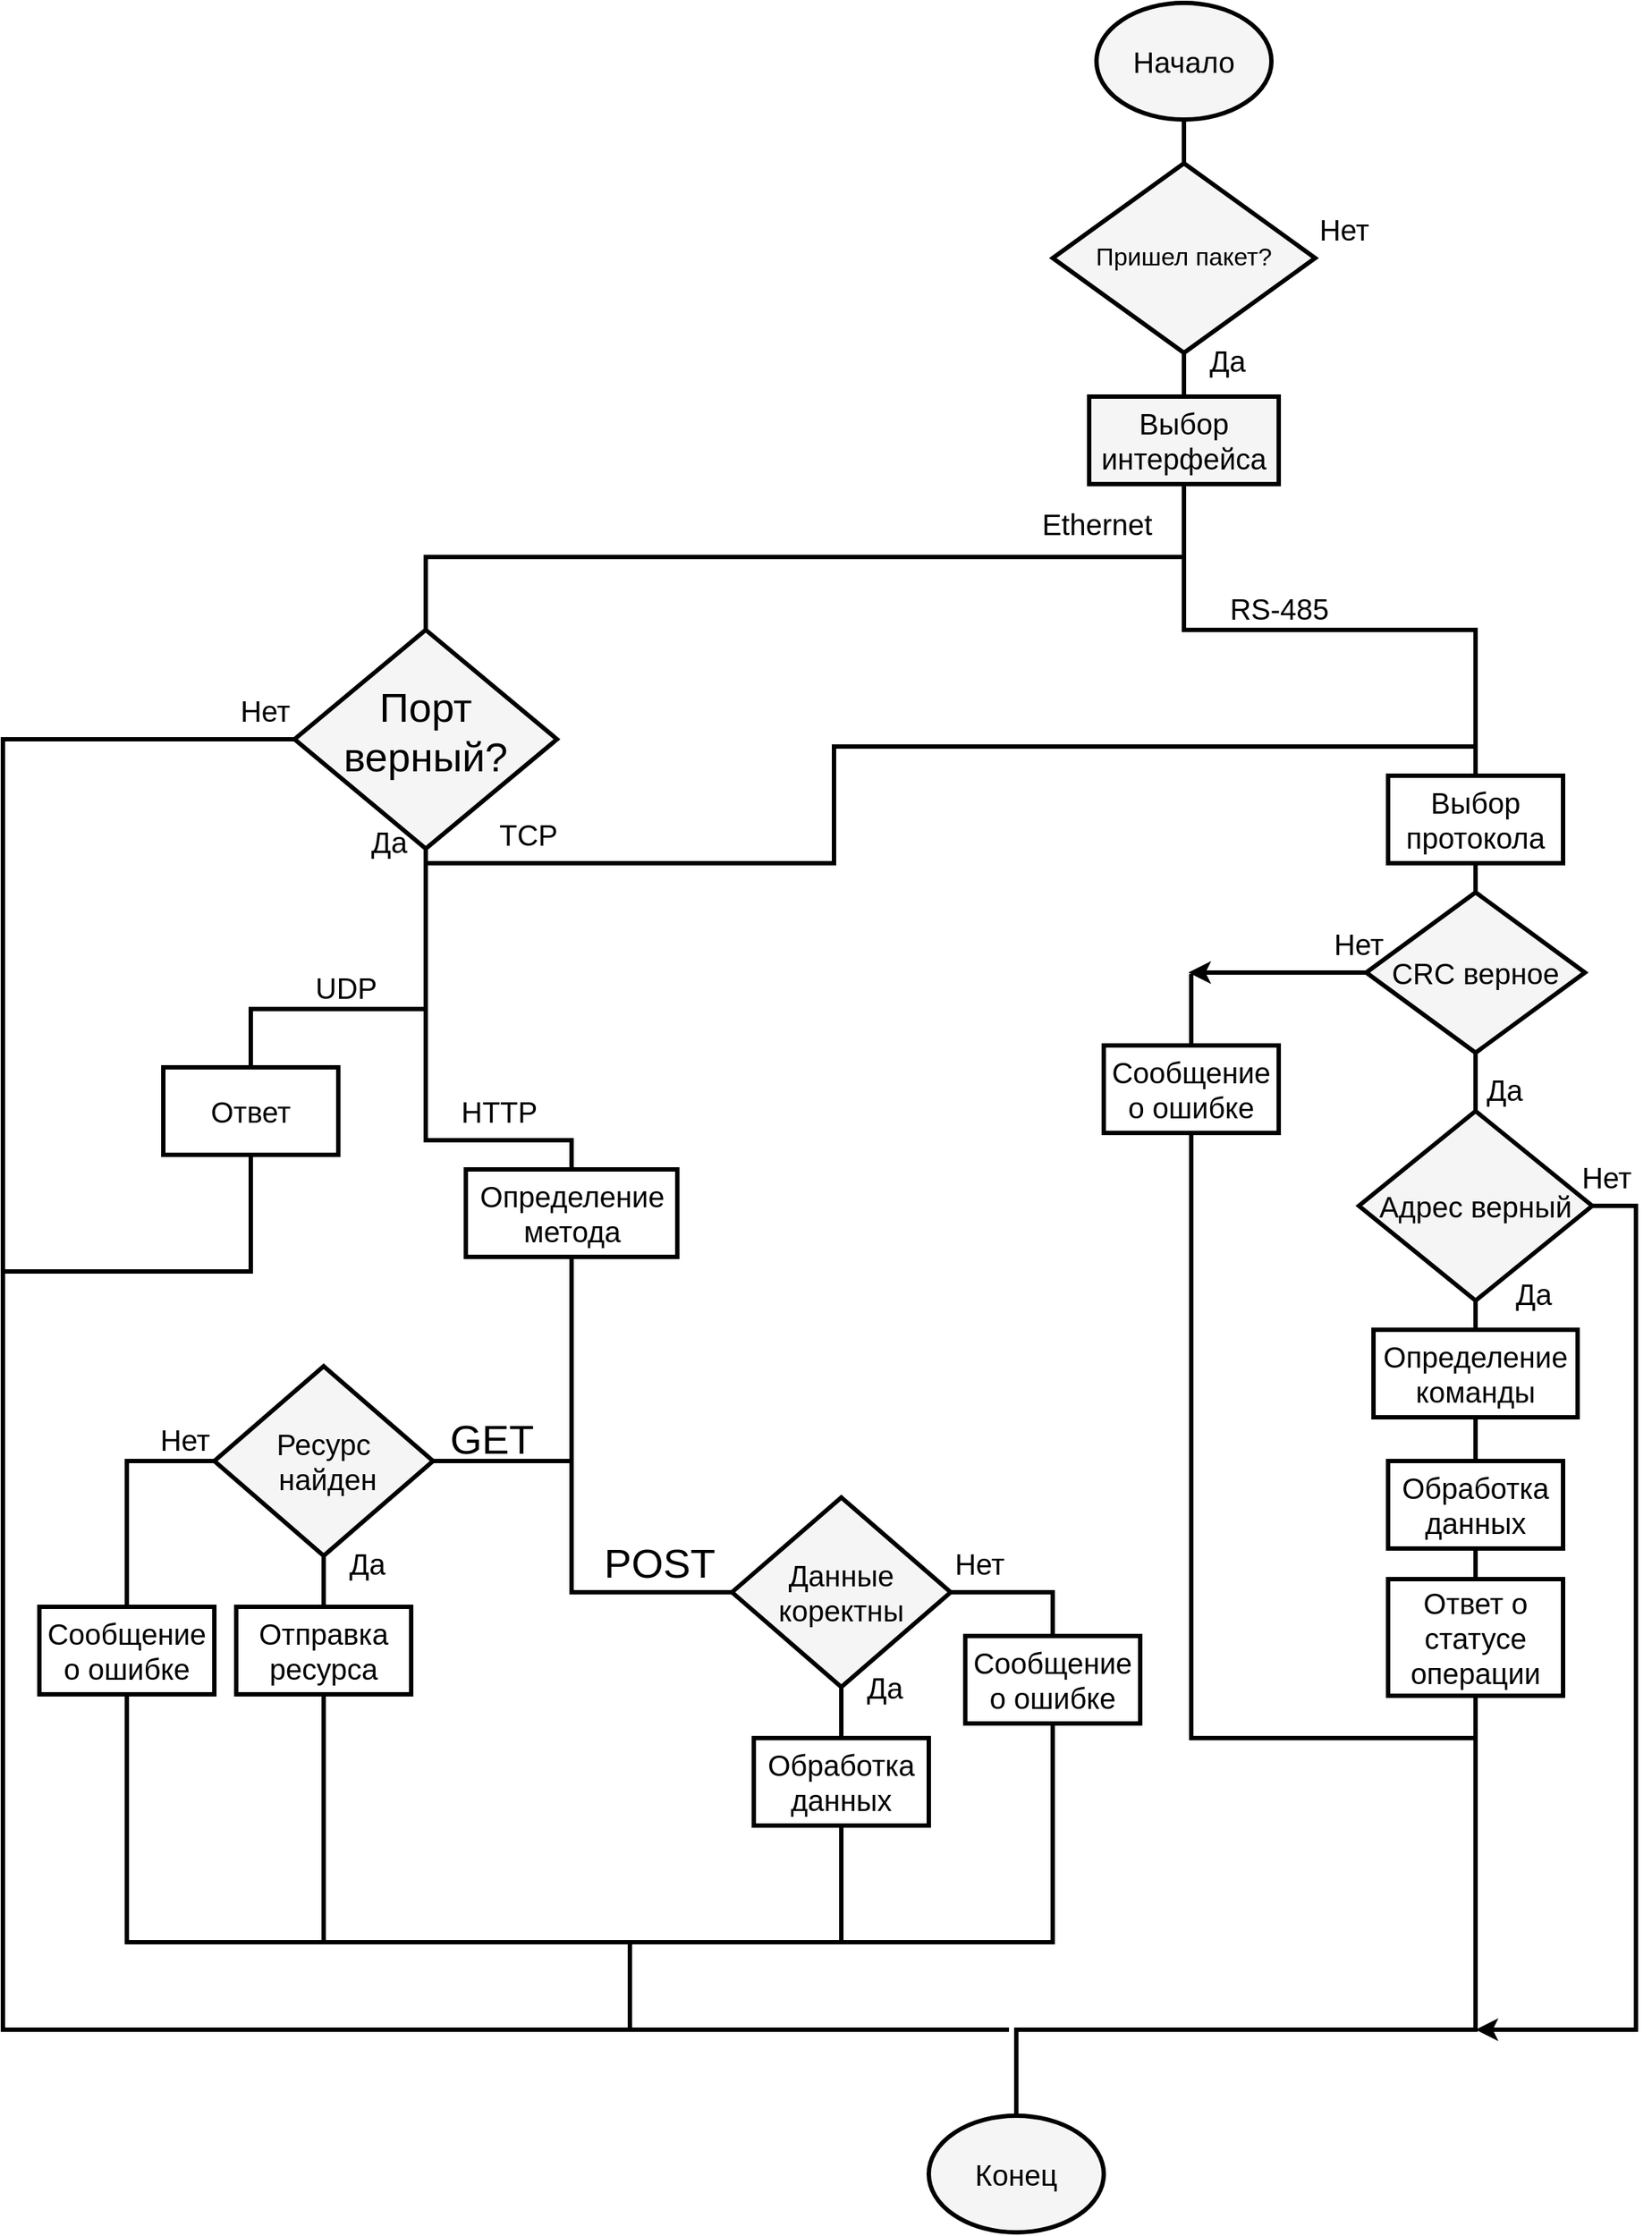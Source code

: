 <mxfile>
    <diagram id="HIzjBaC0xF_liW3ieUTu" name="Page-1">
        <mxGraphModel dx="2587" dy="2204" grid="1" gridSize="10" guides="1" tooltips="1" connect="1" arrows="1" fold="1" page="1" pageScale="1" pageWidth="850" pageHeight="1100" math="0" shadow="0">
            <root>
                <mxCell id="0"/>
                <mxCell id="1" parent="0"/>
                <mxCell id="12" value="Да" style="text;html=1;strokeColor=none;fillColor=none;align=center;verticalAlign=middle;whiteSpace=wrap;rounded=0;strokeWidth=3;fontFamily=Helvetica;fontSize=20;fontColor=#000000;" parent="1" vertex="1">
                    <mxGeometry x="200" width="60" height="30" as="geometry"/>
                </mxCell>
                <mxCell id="64" value="Конец" style="ellipse;whiteSpace=wrap;html=1;strokeColor=#000000;strokeWidth=3;fontFamily=Helvetica;fontSize=20;fontColor=#000000;fillColor=#f5f5f5;gradientColor=none;" parent="1" vertex="1">
                    <mxGeometry x="-165" y="719" width="120" height="80" as="geometry"/>
                </mxCell>
                <mxCell id="89" value="Нет" style="text;html=1;strokeColor=none;fillColor=none;align=center;verticalAlign=middle;whiteSpace=wrap;rounded=0;strokeWidth=3;fontFamily=Helvetica;fontSize=20;fontColor=#000000;" parent="1" vertex="1">
                    <mxGeometry x="100" y="-100" width="60" height="30" as="geometry"/>
                </mxCell>
                <mxCell id="110" style="edgeStyle=none;rounded=0;html=1;exitX=0.5;exitY=1;exitDx=0;exitDy=0;entryX=0.5;entryY=1;entryDx=0;entryDy=0;strokeColor=#000000;strokeWidth=3;fontFamily=Helvetica;fontSize=20;fontColor=#000000;endArrow=none;endFill=0;startArrow=none;" parent="1" target="258" edge="1">
                    <mxGeometry relative="1" as="geometry">
                        <mxPoint x="210" y="220" as="targetPoint"/>
                        <mxPoint x="210" y="310.0" as="sourcePoint"/>
                    </mxGeometry>
                </mxCell>
                <mxCell id="128" style="edgeStyle=none;rounded=0;html=1;exitX=1;exitY=0.5;exitDx=0;exitDy=0;strokeColor=#000000;strokeWidth=3;fontFamily=Helvetica;fontSize=20;fontColor=#000000;endArrow=classic;endFill=1;" parent="1" source="95" edge="1">
                    <mxGeometry relative="1" as="geometry">
                        <mxPoint x="210" y="660" as="targetPoint"/>
                        <Array as="points">
                            <mxPoint x="320" y="95"/>
                            <mxPoint x="320" y="660"/>
                        </Array>
                    </mxGeometry>
                </mxCell>
                <mxCell id="95" value="Адрес верный" style="rhombus;whiteSpace=wrap;html=1;strokeColor=#000000;strokeWidth=3;fontFamily=Helvetica;fontSize=20;fontColor=#000000;fillColor=#f5f5f5;gradientColor=none;" parent="1" vertex="1">
                    <mxGeometry x="130" y="30" width="160" height="130" as="geometry"/>
                </mxCell>
                <mxCell id="109" style="edgeStyle=none;rounded=0;html=1;exitX=0.5;exitY=1;exitDx=0;exitDy=0;entryX=0.5;entryY=0;entryDx=0;entryDy=0;strokeColor=#000000;strokeWidth=3;fontFamily=Helvetica;fontSize=20;fontColor=#000000;endArrow=none;endFill=0;" parent="1" source="98" target="95" edge="1">
                    <mxGeometry relative="1" as="geometry"/>
                </mxCell>
                <mxCell id="137" style="edgeStyle=none;shape=connector;rounded=1;html=1;exitX=0;exitY=0.5;exitDx=0;exitDy=0;labelBackgroundColor=default;strokeColor=#000000;strokeWidth=3;fontFamily=Helvetica;fontSize=11;fontColor=default;endArrow=classic;endFill=1;" parent="1" edge="1">
                    <mxGeometry relative="1" as="geometry">
                        <mxPoint x="13" y="-65" as="targetPoint"/>
                        <mxPoint x="138" y="-65" as="sourcePoint"/>
                    </mxGeometry>
                </mxCell>
                <mxCell id="98" value="CRC верное" style="rhombus;whiteSpace=wrap;html=1;strokeColor=#000000;strokeWidth=3;fontFamily=Helvetica;fontSize=20;fontColor=#000000;fillColor=#f5f5f5;gradientColor=none;" parent="1" vertex="1">
                    <mxGeometry x="135" y="-120" width="150" height="110" as="geometry"/>
                </mxCell>
                <mxCell id="104" value="Да" style="text;html=1;strokeColor=none;fillColor=none;align=center;verticalAlign=middle;whiteSpace=wrap;rounded=0;strokeWidth=3;fontFamily=Helvetica;fontSize=20;fontColor=#000000;" parent="1" vertex="1">
                    <mxGeometry x="220" y="140" width="60" height="30" as="geometry"/>
                </mxCell>
                <mxCell id="127" style="edgeStyle=none;rounded=0;html=1;exitX=0.5;exitY=1;exitDx=0;exitDy=0;strokeColor=#000000;strokeWidth=3;fontFamily=Helvetica;fontSize=20;fontColor=#000000;endArrow=none;endFill=0;" parent="1" source="105" edge="1">
                    <mxGeometry relative="1" as="geometry">
                        <mxPoint x="210" y="460" as="targetPoint"/>
                        <Array as="points">
                            <mxPoint x="15" y="460"/>
                        </Array>
                    </mxGeometry>
                </mxCell>
                <mxCell id="140" style="edgeStyle=none;shape=connector;rounded=1;html=1;labelBackgroundColor=default;strokeColor=#000000;strokeWidth=3;fontFamily=Helvetica;fontSize=11;fontColor=default;endArrow=none;endFill=0;exitX=0.5;exitY=0;exitDx=0;exitDy=0;" parent="1" source="105" edge="1">
                    <mxGeometry relative="1" as="geometry">
                        <mxPoint x="15" y="-20" as="sourcePoint"/>
                        <mxPoint x="15" y="-64" as="targetPoint"/>
                    </mxGeometry>
                </mxCell>
                <mxCell id="105" value="Сообщение о ошибке" style="rounded=0;whiteSpace=wrap;html=1;fontSize=20;fillColor=#FFFFFF;strokeColor=#000000;strokeWidth=3;fontColor=#000000;" parent="1" vertex="1">
                    <mxGeometry x="-45" y="-15" width="120" height="60" as="geometry"/>
                </mxCell>
                <mxCell id="113" value="Нет" style="text;html=1;strokeColor=none;fillColor=none;align=center;verticalAlign=middle;whiteSpace=wrap;rounded=0;strokeWidth=3;fontFamily=Helvetica;fontSize=20;fontColor=#000000;" parent="1" vertex="1">
                    <mxGeometry x="270" y="60" width="60" height="30" as="geometry"/>
                </mxCell>
                <mxCell id="117" style="edgeStyle=none;rounded=0;html=1;exitX=0.5;exitY=1;exitDx=0;exitDy=0;strokeColor=#000000;strokeWidth=3;fontFamily=Helvetica;fontSize=20;fontColor=#000000;endArrow=none;endFill=0;" parent="1" target="115" edge="1">
                    <mxGeometry relative="1" as="geometry">
                        <mxPoint x="210" y="310.0" as="sourcePoint"/>
                    </mxGeometry>
                </mxCell>
                <mxCell id="124" style="edgeStyle=none;rounded=0;html=1;exitX=0.5;exitY=1;exitDx=0;exitDy=0;entryX=0.5;entryY=0;entryDx=0;entryDy=0;strokeColor=#000000;strokeWidth=3;fontFamily=Helvetica;fontSize=20;fontColor=#000000;endArrow=none;endFill=0;" parent="1" source="115" target="116" edge="1">
                    <mxGeometry relative="1" as="geometry"/>
                </mxCell>
                <mxCell id="115" value="Обработка данных" style="rounded=0;whiteSpace=wrap;html=1;fontSize=20;fillColor=#FFFFFF;strokeColor=#000000;strokeWidth=3;fontColor=#000000;" parent="1" vertex="1">
                    <mxGeometry x="150" y="270" width="120" height="60" as="geometry"/>
                </mxCell>
                <mxCell id="125" style="edgeStyle=none;rounded=0;html=1;exitX=0.5;exitY=1;exitDx=0;exitDy=0;entryX=0.5;entryY=0;entryDx=0;entryDy=0;strokeColor=#000000;strokeWidth=3;fontFamily=Helvetica;fontSize=20;fontColor=#000000;endArrow=none;endFill=0;" parent="1" source="116" target="64" edge="1">
                    <mxGeometry relative="1" as="geometry">
                        <Array as="points">
                            <mxPoint x="210" y="600"/>
                            <mxPoint x="210" y="660"/>
                            <mxPoint x="130" y="660"/>
                            <mxPoint x="-105" y="660"/>
                        </Array>
                    </mxGeometry>
                </mxCell>
                <mxCell id="116" value="Ответ о статусе операции" style="rounded=0;whiteSpace=wrap;html=1;fontSize=20;fillColor=#FFFFFF;strokeColor=#000000;strokeWidth=3;fontColor=#000000;" parent="1" vertex="1">
                    <mxGeometry x="150" y="351" width="120" height="80" as="geometry"/>
                </mxCell>
                <mxCell id="135" style="edgeStyle=none;shape=connector;rounded=1;html=1;exitX=0.5;exitY=1;exitDx=0;exitDy=0;entryX=0.5;entryY=0;entryDx=0;entryDy=0;labelBackgroundColor=default;strokeColor=#000000;strokeWidth=3;fontFamily=Helvetica;fontSize=11;fontColor=default;endArrow=none;endFill=0;" parent="1" source="132" target="98" edge="1">
                    <mxGeometry relative="1" as="geometry"/>
                </mxCell>
                <mxCell id="262" style="edgeStyle=none;rounded=0;html=1;exitX=0.5;exitY=0;exitDx=0;exitDy=0;strokeWidth=3;fontSize=28;endArrow=none;endFill=0;" parent="1" source="132" edge="1">
                    <mxGeometry relative="1" as="geometry">
                        <mxPoint x="10" y="-350" as="targetPoint"/>
                        <Array as="points">
                            <mxPoint x="210" y="-300"/>
                            <mxPoint x="10" y="-300"/>
                        </Array>
                    </mxGeometry>
                </mxCell>
                <mxCell id="132" value="Выбор протокола" style="rounded=0;whiteSpace=wrap;html=1;fontSize=20;fillColor=#FFFFFF;strokeColor=#000000;strokeWidth=3;fontColor=#000000;" parent="1" vertex="1">
                    <mxGeometry x="150" y="-200" width="120" height="60" as="geometry"/>
                </mxCell>
                <mxCell id="136" value="" style="edgeStyle=none;rounded=0;html=1;exitX=0.5;exitY=1;exitDx=0;exitDy=0;entryX=0.5;entryY=0;entryDx=0;entryDy=0;strokeColor=#000000;strokeWidth=3;fontFamily=Helvetica;fontSize=20;fontColor=#000000;endArrow=none;endFill=0;" parent="1" source="95" target="258" edge="1">
                    <mxGeometry relative="1" as="geometry">
                        <mxPoint x="210" y="180" as="targetPoint"/>
                        <mxPoint x="210" y="160.0" as="sourcePoint"/>
                    </mxGeometry>
                </mxCell>
                <mxCell id="162" style="edgeStyle=none;html=1;exitX=0.5;exitY=1;exitDx=0;exitDy=0;entryX=0.5;entryY=0;entryDx=0;entryDy=0;fontFamily=Helvetica;fontSize=20;fontColor=#000000;strokeColor=#000000;strokeWidth=3;endArrow=none;endFill=0;rounded=0;" parent="1" source="163" target="166" edge="1">
                    <mxGeometry relative="1" as="geometry"/>
                </mxCell>
                <mxCell id="163" value="Начало" style="ellipse;whiteSpace=wrap;html=1;fillColor=#f5f5f5;gradientColor=none;strokeColor=#000000;strokeWidth=3;fontColor=#000000;fontSize=20;" parent="1" vertex="1">
                    <mxGeometry x="-50" y="-730" width="120" height="80" as="geometry"/>
                </mxCell>
                <mxCell id="164" style="edgeStyle=none;shape=connector;rounded=0;html=1;exitX=0.5;exitY=1;exitDx=0;exitDy=0;entryX=0.5;entryY=0;entryDx=0;entryDy=0;labelBackgroundColor=default;strokeColor=#000000;strokeWidth=3;fontFamily=Helvetica;fontSize=20;fontColor=#000000;endArrow=none;endFill=0;" parent="1" source="166" edge="1">
                    <mxGeometry relative="1" as="geometry">
                        <mxPoint x="10" y="-460" as="targetPoint"/>
                    </mxGeometry>
                </mxCell>
                <mxCell id="166" value="Пришел пакет?" style="rhombus;whiteSpace=wrap;html=1;strokeColor=#000000;strokeWidth=3;fontFamily=Helvetica;fontSize=17;fontColor=#000000;fillColor=#f5f5f5;gradientColor=none;" parent="1" vertex="1">
                    <mxGeometry x="-80" y="-620" width="180" height="130" as="geometry"/>
                </mxCell>
                <mxCell id="167" value="Да" style="text;html=1;strokeColor=none;fillColor=none;align=center;verticalAlign=middle;whiteSpace=wrap;rounded=0;strokeWidth=3;fontFamily=Helvetica;fontSize=20;fontColor=#000000;" parent="1" vertex="1">
                    <mxGeometry x="10" y="-500" width="60" height="30" as="geometry"/>
                </mxCell>
                <mxCell id="182" value="Нет" style="text;html=1;strokeColor=none;fillColor=none;align=center;verticalAlign=middle;whiteSpace=wrap;rounded=0;strokeWidth=3;fontFamily=Helvetica;fontSize=20;fontColor=#000000;" parent="1" vertex="1">
                    <mxGeometry x="90" y="-590" width="60" height="30" as="geometry"/>
                </mxCell>
                <mxCell id="183" style="edgeStyle=none;html=1;exitX=0.5;exitY=1;exitDx=0;exitDy=0;entryX=0.5;entryY=0;entryDx=0;entryDy=0;fontFamily=Helvetica;fontSize=20;fontColor=#000000;strokeColor=#000000;strokeWidth=2;endArrow=none;endFill=0;rounded=0;" parent="1" target="185" edge="1">
                    <mxGeometry relative="1" as="geometry">
                        <mxPoint x="-510" y="-270" as="sourcePoint"/>
                    </mxGeometry>
                </mxCell>
                <mxCell id="184" style="edgeStyle=none;shape=connector;rounded=0;html=1;exitX=0.5;exitY=1;exitDx=0;exitDy=0;entryX=0.5;entryY=0;entryDx=0;entryDy=0;labelBackgroundColor=default;strokeColor=#000000;strokeWidth=3;fontFamily=Helvetica;fontSize=20;fontColor=#000000;endArrow=none;endFill=0;" parent="1" source="185" edge="1">
                    <mxGeometry relative="1" as="geometry">
                        <mxPoint x="-410" y="70" as="targetPoint"/>
                        <Array as="points">
                            <mxPoint x="-510" y="50"/>
                            <mxPoint x="-410" y="50"/>
                        </Array>
                    </mxGeometry>
                </mxCell>
                <mxCell id="246" style="edgeStyle=none;rounded=0;html=1;exitX=0;exitY=0.5;exitDx=0;exitDy=0;strokeWidth=3;fontSize=28;endArrow=none;endFill=0;" parent="1" source="185" edge="1">
                    <mxGeometry relative="1" as="geometry">
                        <mxPoint x="-370" y="660" as="targetPoint"/>
                        <Array as="points">
                            <mxPoint x="-800" y="-225"/>
                            <mxPoint x="-800" y="660"/>
                        </Array>
                    </mxGeometry>
                </mxCell>
                <mxCell id="185" value="&lt;font style=&quot;font-size: 28px;&quot;&gt;Порт верный?&lt;/font&gt;" style="rhombus;whiteSpace=wrap;html=1;strokeColor=#000000;strokeWidth=3;fontFamily=Helvetica;fontSize=20;fontColor=#000000;fillColor=#f5f5f5;gradientColor=none;spacingTop=-11;" parent="1" vertex="1">
                    <mxGeometry x="-600" y="-300" width="180" height="150" as="geometry"/>
                </mxCell>
                <mxCell id="190" style="edgeStyle=none;shape=connector;rounded=0;html=1;entryX=0.5;entryY=0;entryDx=0;entryDy=0;labelBackgroundColor=default;strokeColor=#000000;strokeWidth=3;fontFamily=Helvetica;fontSize=20;fontColor=#000000;endArrow=none;endFill=0;" parent="1" target="216" edge="1">
                    <mxGeometry relative="1" as="geometry">
                        <mxPoint x="-510" y="-40" as="sourcePoint"/>
                        <mxPoint x="-810" y="-30" as="targetPoint"/>
                        <Array as="points">
                            <mxPoint x="-630" y="-40"/>
                        </Array>
                    </mxGeometry>
                </mxCell>
                <mxCell id="194" style="edgeStyle=none;shape=connector;rounded=0;html=1;exitX=0.5;exitY=1;exitDx=0;exitDy=0;labelBackgroundColor=default;strokeColor=#000000;strokeWidth=3;fontFamily=Helvetica;fontSize=20;fontColor=#000000;endArrow=none;endFill=0;" parent="1" source="195" edge="1">
                    <mxGeometry relative="1" as="geometry">
                        <Array as="points">
                            <mxPoint x="-80" y="600"/>
                            <mxPoint x="-370" y="600"/>
                            <mxPoint x="-370" y="660"/>
                        </Array>
                        <mxPoint x="-110" y="660" as="targetPoint"/>
                    </mxGeometry>
                </mxCell>
                <mxCell id="195" value="Сообщение о ошибке" style="rounded=0;whiteSpace=wrap;html=1;fontSize=20;fillColor=#FFFFFF;strokeColor=#000000;strokeWidth=3;fontColor=#000000;" parent="1" vertex="1">
                    <mxGeometry x="-140" y="390" width="120" height="60" as="geometry"/>
                </mxCell>
                <mxCell id="196" value="Нет" style="text;html=1;strokeColor=none;fillColor=none;align=center;verticalAlign=middle;whiteSpace=wrap;rounded=0;strokeWidth=3;fontFamily=Helvetica;fontSize=20;fontColor=#000000;" parent="1" vertex="1">
                    <mxGeometry x="-650" y="-260" width="60" height="30" as="geometry"/>
                </mxCell>
                <mxCell id="198" style="edgeStyle=none;shape=connector;rounded=0;html=1;exitX=0.5;exitY=1;exitDx=0;exitDy=0;entryX=0;entryY=0.5;entryDx=0;entryDy=0;labelBackgroundColor=default;strokeColor=#000000;strokeWidth=3;fontFamily=Helvetica;fontSize=20;fontColor=#000000;endArrow=none;endFill=0;" parent="1" source="250" target="205" edge="1">
                    <mxGeometry relative="1" as="geometry">
                        <Array as="points">
                            <mxPoint x="-410" y="360"/>
                        </Array>
                        <mxPoint x="-410" y="205" as="sourcePoint"/>
                        <mxPoint x="-370" y="360" as="targetPoint"/>
                    </mxGeometry>
                </mxCell>
                <mxCell id="200" style="edgeStyle=none;shape=connector;rounded=0;html=1;exitX=0.5;exitY=1;exitDx=0;exitDy=0;labelBackgroundColor=default;strokeColor=#000000;strokeWidth=3;fontFamily=Helvetica;fontSize=20;fontColor=#000000;endArrow=none;endFill=0;" parent="1" source="201" edge="1">
                    <mxGeometry relative="1" as="geometry">
                        <mxPoint x="-225" y="600" as="targetPoint"/>
                    </mxGeometry>
                </mxCell>
                <mxCell id="201" value="Обработка данных" style="rounded=0;whiteSpace=wrap;html=1;fontSize=20;fillColor=#FFFFFF;strokeColor=#000000;strokeWidth=3;fontColor=#000000;" parent="1" vertex="1">
                    <mxGeometry x="-285" y="460" width="120" height="60" as="geometry"/>
                </mxCell>
                <mxCell id="202" value="Да" style="text;html=1;strokeColor=none;fillColor=none;align=center;verticalAlign=middle;whiteSpace=wrap;rounded=0;strokeWidth=3;fontFamily=Helvetica;fontSize=20;fontColor=#000000;" parent="1" vertex="1">
                    <mxGeometry x="-565" y="-170" width="60" height="30" as="geometry"/>
                </mxCell>
                <mxCell id="203" style="edgeStyle=none;shape=connector;rounded=0;html=1;exitX=0.5;exitY=1;exitDx=0;exitDy=0;entryX=0.5;entryY=0;entryDx=0;entryDy=0;labelBackgroundColor=default;strokeColor=#000000;strokeWidth=3;fontFamily=Helvetica;fontSize=20;fontColor=#000000;endArrow=none;endFill=0;" parent="1" source="205" target="201" edge="1">
                    <mxGeometry relative="1" as="geometry"/>
                </mxCell>
                <mxCell id="204" style="edgeStyle=none;shape=connector;rounded=0;html=1;exitX=1;exitY=0.5;exitDx=0;exitDy=0;entryX=0.5;entryY=0;entryDx=0;entryDy=0;labelBackgroundColor=default;strokeColor=#000000;strokeWidth=3;fontFamily=Helvetica;fontSize=20;fontColor=#000000;endArrow=none;endFill=0;" parent="1" source="205" edge="1">
                    <mxGeometry relative="1" as="geometry">
                        <Array as="points">
                            <mxPoint x="-80" y="360"/>
                        </Array>
                        <mxPoint x="-80" y="390" as="targetPoint"/>
                    </mxGeometry>
                </mxCell>
                <mxCell id="205" value="Данные коректны" style="rhombus;whiteSpace=wrap;html=1;strokeColor=#000000;strokeWidth=3;fontFamily=Helvetica;fontSize=20;fontColor=#000000;fillColor=#f5f5f5;gradientColor=none;" parent="1" vertex="1">
                    <mxGeometry x="-300" y="295" width="150" height="130" as="geometry"/>
                </mxCell>
                <mxCell id="207" value="Да" style="text;html=1;strokeColor=none;fillColor=none;align=center;verticalAlign=middle;whiteSpace=wrap;rounded=0;strokeWidth=3;fontFamily=Helvetica;fontSize=20;fontColor=#000000;" parent="1" vertex="1">
                    <mxGeometry x="-225" y="410" width="60" height="30" as="geometry"/>
                </mxCell>
                <mxCell id="247" style="edgeStyle=none;rounded=0;html=1;exitX=0.5;exitY=1;exitDx=0;exitDy=0;strokeWidth=3;fontSize=28;endArrow=none;endFill=0;" parent="1" source="216" edge="1">
                    <mxGeometry relative="1" as="geometry">
                        <mxPoint x="-800" y="140" as="targetPoint"/>
                        <Array as="points">
                            <mxPoint x="-630" y="140"/>
                        </Array>
                    </mxGeometry>
                </mxCell>
                <mxCell id="216" value="Ответ" style="rounded=0;whiteSpace=wrap;html=1;fontSize=20;fillColor=#FFFFFF;strokeColor=#000000;strokeWidth=3;fontColor=#000000;" parent="1" vertex="1">
                    <mxGeometry x="-690" width="120" height="60" as="geometry"/>
                </mxCell>
                <mxCell id="241" style="edgeStyle=none;rounded=0;html=1;strokeWidth=3;endArrow=none;endFill=0;" parent="1" edge="1">
                    <mxGeometry relative="1" as="geometry">
                        <mxPoint x="210" y="-220" as="targetPoint"/>
                        <mxPoint x="-510" y="-140" as="sourcePoint"/>
                        <Array as="points">
                            <mxPoint x="-230" y="-140"/>
                            <mxPoint x="-230" y="-220"/>
                        </Array>
                    </mxGeometry>
                </mxCell>
                <mxCell id="221" style="edgeStyle=none;shape=connector;rounded=0;html=1;exitX=0;exitY=0.5;exitDx=0;exitDy=0;labelBackgroundColor=default;strokeColor=#000000;strokeWidth=3;fontFamily=Helvetica;fontSize=20;fontColor=#000000;endArrow=none;endFill=0;" parent="1" edge="1">
                    <mxGeometry relative="1" as="geometry">
                        <mxPoint x="-410" y="270" as="targetPoint"/>
                        <mxPoint x="-565" y="270.0" as="sourcePoint"/>
                    </mxGeometry>
                </mxCell>
                <mxCell id="222" style="edgeStyle=none;shape=connector;rounded=0;html=1;exitX=0;exitY=0.5;exitDx=0;exitDy=0;entryX=1;entryY=0.5;entryDx=0;entryDy=0;labelBackgroundColor=default;strokeColor=#000000;strokeWidth=3;fontFamily=Helvetica;fontSize=20;fontColor=#000000;endArrow=none;endFill=0;" parent="1" target="229" edge="1">
                    <mxGeometry relative="1" as="geometry">
                        <mxPoint x="-565" y="270.0" as="sourcePoint"/>
                    </mxGeometry>
                </mxCell>
                <mxCell id="226" value="Нет" style="text;html=1;strokeColor=none;fillColor=none;align=center;verticalAlign=middle;whiteSpace=wrap;rounded=0;strokeWidth=3;fontFamily=Helvetica;fontSize=20;fontColor=#000000;" parent="1" vertex="1">
                    <mxGeometry x="-160" y="325" width="60" height="30" as="geometry"/>
                </mxCell>
                <mxCell id="227" style="edgeStyle=none;shape=connector;rounded=0;html=1;exitX=0.5;exitY=1;exitDx=0;exitDy=0;entryX=0.5;entryY=0;entryDx=0;entryDy=0;labelBackgroundColor=default;strokeColor=#000000;strokeWidth=3;fontFamily=Helvetica;fontSize=20;fontColor=#000000;endArrow=none;endFill=0;" parent="1" source="229" target="231" edge="1">
                    <mxGeometry relative="1" as="geometry"/>
                </mxCell>
                <mxCell id="228" style="edgeStyle=none;shape=connector;rounded=0;html=1;exitX=0;exitY=0.5;exitDx=0;exitDy=0;entryX=0.5;entryY=0;entryDx=0;entryDy=0;labelBackgroundColor=default;strokeColor=#000000;strokeWidth=3;fontFamily=Helvetica;fontSize=20;fontColor=#000000;endArrow=none;endFill=0;" parent="1" source="229" target="233" edge="1">
                    <mxGeometry relative="1" as="geometry">
                        <Array as="points">
                            <mxPoint x="-715" y="270"/>
                        </Array>
                    </mxGeometry>
                </mxCell>
                <mxCell id="229" value="Ресурс&lt;br&gt;&amp;nbsp;найден" style="rhombus;whiteSpace=wrap;html=1;strokeColor=#000000;strokeWidth=3;fontFamily=Helvetica;fontSize=20;fontColor=#000000;fillColor=#f5f5f5;gradientColor=none;" parent="1" vertex="1">
                    <mxGeometry x="-655" y="205" width="150" height="130" as="geometry"/>
                </mxCell>
                <mxCell id="230" style="edgeStyle=none;shape=connector;rounded=0;html=1;exitX=0.5;exitY=1;exitDx=0;exitDy=0;labelBackgroundColor=default;strokeColor=#000000;strokeWidth=3;fontFamily=Helvetica;fontSize=20;fontColor=#000000;endArrow=none;endFill=0;" parent="1" source="231" edge="1">
                    <mxGeometry relative="1" as="geometry">
                        <mxPoint x="-370" y="600" as="targetPoint"/>
                        <Array as="points">
                            <mxPoint x="-580" y="600"/>
                        </Array>
                    </mxGeometry>
                </mxCell>
                <mxCell id="231" value="Отправка ресурса" style="rounded=0;whiteSpace=wrap;html=1;fontSize=20;fillColor=#FFFFFF;strokeColor=#000000;strokeWidth=3;fontColor=#000000;" parent="1" vertex="1">
                    <mxGeometry x="-640" y="370" width="120" height="60" as="geometry"/>
                </mxCell>
                <mxCell id="232" style="edgeStyle=none;shape=connector;rounded=0;html=1;exitX=0.5;exitY=1;exitDx=0;exitDy=0;labelBackgroundColor=default;strokeColor=#000000;strokeWidth=3;fontFamily=Helvetica;fontSize=20;fontColor=#000000;endArrow=none;endFill=0;" parent="1" source="233" edge="1">
                    <mxGeometry relative="1" as="geometry">
                        <mxPoint x="-575" y="600" as="targetPoint"/>
                        <Array as="points">
                            <mxPoint x="-715" y="600"/>
                        </Array>
                    </mxGeometry>
                </mxCell>
                <mxCell id="233" value="Сообщение о ошибке" style="rounded=0;whiteSpace=wrap;html=1;fontSize=20;fillColor=#FFFFFF;strokeColor=#000000;strokeWidth=3;fontColor=#000000;" parent="1" vertex="1">
                    <mxGeometry x="-775" y="370" width="120" height="60" as="geometry"/>
                </mxCell>
                <mxCell id="234" value="Нет" style="text;html=1;strokeColor=none;fillColor=none;align=center;verticalAlign=middle;whiteSpace=wrap;rounded=0;strokeWidth=3;fontFamily=Helvetica;fontSize=20;fontColor=#000000;" parent="1" vertex="1">
                    <mxGeometry x="-705" y="240" width="60" height="30" as="geometry"/>
                </mxCell>
                <mxCell id="235" value="Да" style="text;html=1;strokeColor=none;fillColor=none;align=center;verticalAlign=middle;whiteSpace=wrap;rounded=0;strokeWidth=3;fontFamily=Helvetica;fontSize=20;fontColor=#000000;" parent="1" vertex="1">
                    <mxGeometry x="-580" y="325" width="60" height="30" as="geometry"/>
                </mxCell>
                <mxCell id="243" value="UDP" style="text;html=1;align=center;verticalAlign=middle;resizable=0;points=[];autosize=1;strokeColor=none;fillColor=none;fontSize=20;" parent="1" vertex="1">
                    <mxGeometry x="-600" y="-75" width="70" height="40" as="geometry"/>
                </mxCell>
                <mxCell id="244" value="TCP" style="text;html=1;align=center;verticalAlign=middle;resizable=0;points=[];autosize=1;strokeColor=none;fillColor=none;fontSize=20;" parent="1" vertex="1">
                    <mxGeometry x="-470" y="-180" width="60" height="40" as="geometry"/>
                </mxCell>
                <mxCell id="245" value="HTTP" style="text;html=1;align=center;verticalAlign=middle;resizable=0;points=[];autosize=1;strokeColor=none;fillColor=none;fontSize=20;" parent="1" vertex="1">
                    <mxGeometry x="-500" y="10" width="80" height="40" as="geometry"/>
                </mxCell>
                <mxCell id="248" value="GET" style="text;html=1;align=center;verticalAlign=middle;resizable=0;points=[];autosize=1;strokeColor=none;fillColor=none;fontSize=28;" parent="1" vertex="1">
                    <mxGeometry x="-505" y="230" width="80" height="50" as="geometry"/>
                </mxCell>
                <mxCell id="249" value="POST" style="text;html=1;align=center;verticalAlign=middle;resizable=0;points=[];autosize=1;strokeColor=none;fillColor=none;fontSize=28;" parent="1" vertex="1">
                    <mxGeometry x="-400" y="315" width="100" height="50" as="geometry"/>
                </mxCell>
                <mxCell id="250" value="Определение метода" style="rounded=0;whiteSpace=wrap;html=1;fontSize=20;fillColor=#FFFFFF;strokeColor=#000000;strokeWidth=3;fontColor=#000000;" parent="1" vertex="1">
                    <mxGeometry x="-482.5" y="70" width="145" height="60" as="geometry"/>
                </mxCell>
                <mxCell id="261" style="edgeStyle=none;rounded=0;html=1;exitX=0.5;exitY=1;exitDx=0;exitDy=0;strokeWidth=3;fontSize=28;endArrow=none;endFill=0;entryX=0.5;entryY=0;entryDx=0;entryDy=0;" parent="1" source="254" target="185" edge="1">
                    <mxGeometry relative="1" as="geometry">
                        <mxPoint x="-700" y="-320" as="targetPoint"/>
                        <Array as="points">
                            <mxPoint x="10" y="-350"/>
                            <mxPoint x="-510" y="-350"/>
                        </Array>
                    </mxGeometry>
                </mxCell>
                <mxCell id="254" value="Выбор интерфейса" style="rounded=0;whiteSpace=wrap;html=1;fillColor=#f5f5f5;gradientColor=none;strokeColor=#000000;strokeWidth=3;fontColor=#000000;fontSize=20;" parent="1" vertex="1">
                    <mxGeometry x="-55" y="-460" width="130" height="60" as="geometry"/>
                </mxCell>
                <mxCell id="255" value="&lt;span style=&quot;font-size: 20px;&quot;&gt;RS-485&lt;br&gt;&lt;br&gt;&lt;/span&gt;" style="text;html=1;align=center;verticalAlign=middle;resizable=0;points=[];autosize=1;strokeColor=none;fillColor=none;fontSize=28;" parent="1" vertex="1">
                    <mxGeometry x="30" y="-340" width="90" height="80" as="geometry"/>
                </mxCell>
                <mxCell id="256" value="&lt;span style=&quot;font-size: 20px;&quot;&gt;Ethernet&lt;/span&gt;" style="text;html=1;align=center;verticalAlign=middle;resizable=0;points=[];autosize=1;strokeColor=none;fillColor=none;fontSize=28;" parent="1" vertex="1">
                    <mxGeometry x="-100" y="-400" width="100" height="50" as="geometry"/>
                </mxCell>
                <mxCell id="258" value="Определение команды" style="rounded=0;whiteSpace=wrap;html=1;fontSize=20;fillColor=#FFFFFF;strokeColor=#000000;strokeWidth=3;fontColor=#000000;" parent="1" vertex="1">
                    <mxGeometry x="140" y="180" width="140" height="60" as="geometry"/>
                </mxCell>
            </root>
        </mxGraphModel>
    </diagram>
</mxfile>